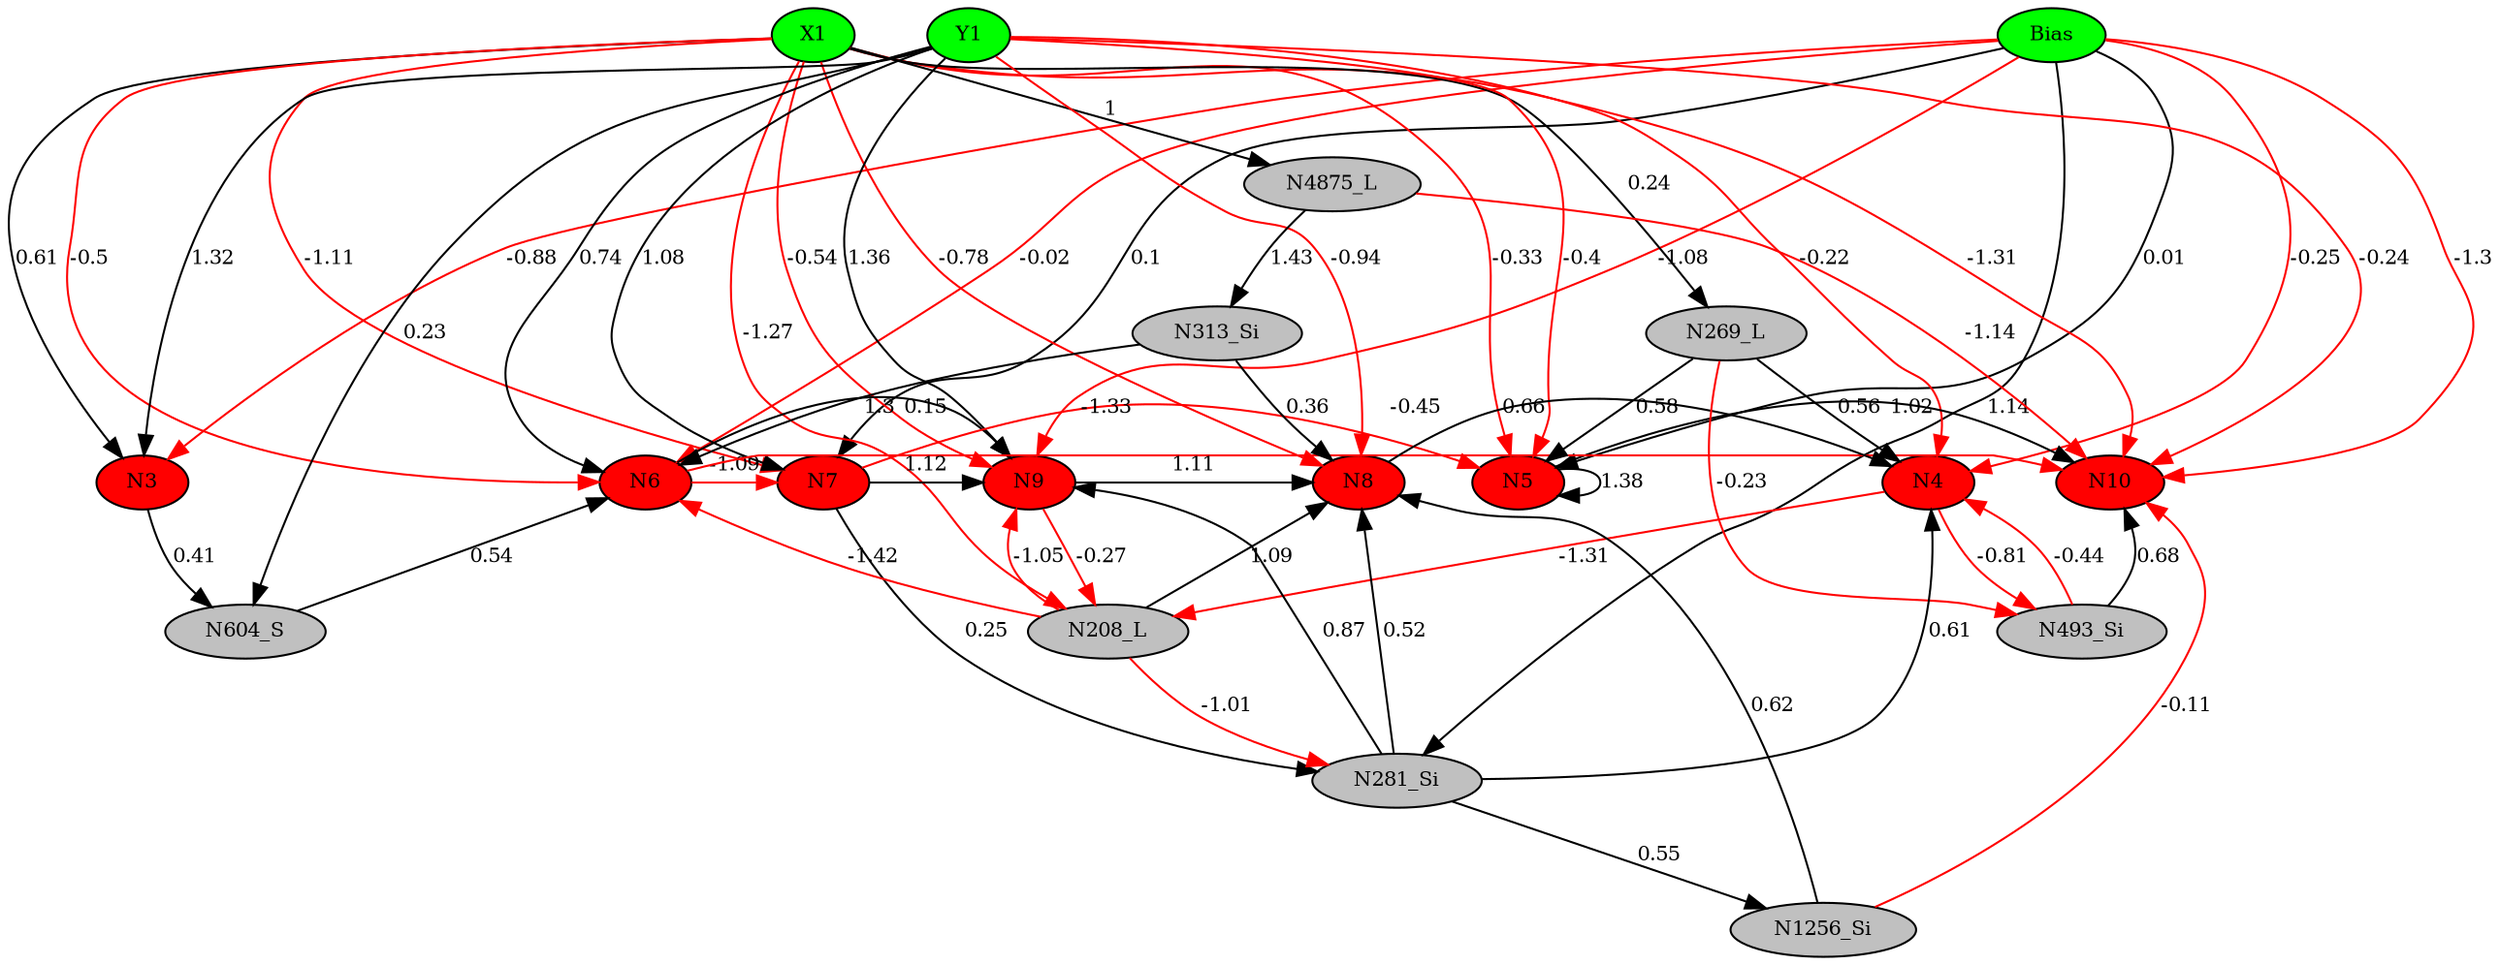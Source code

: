 digraph g { 
N0 [shape=ellipse, label=Bias,fontsize=10,height=0.1,width=0.1,style=filled,fillcolor=green]
N1[shape=ellipse label=X1,fontsize=10,height=0.1,width=0.1,style=filled,fillcolor=green]
N2[shape=ellipse label=Y1,fontsize=10,height=0.1,width=0.1,style=filled,fillcolor=green]
N3[shape=ellipse,fontsize = 10, height = 0.1, width = 0.1, style = filled, fillcolor = red]
N4[shape=ellipse,fontsize = 10, height = 0.1, width = 0.1, style = filled, fillcolor = red]
N5[shape=ellipse,fontsize = 10, height = 0.1, width = 0.1, style = filled, fillcolor = red]
N6[shape=ellipse,fontsize = 10, height = 0.1, width = 0.1, style = filled, fillcolor = red]
N7[shape=ellipse,fontsize = 10, height = 0.1, width = 0.1, style = filled, fillcolor = red]
N8[shape=ellipse,fontsize = 10, height = 0.1, width = 0.1, style = filled, fillcolor = red]
N9[shape=ellipse,fontsize = 10, height = 0.1, width = 0.1, style = filled, fillcolor = red]
N10[shape=ellipse,fontsize = 10, height = 0.1, width = 0.1, style = filled, fillcolor = red]
N208[shape=ellipse, label=N208_L,fontsize=10,height=0.1,width=0.1,style=filled,fillcolor=gray]
N269[shape=ellipse, label=N269_L,fontsize=10,height=0.1,width=0.1,style=filled,fillcolor=gray]
N281[shape=ellipse, label=N281_Si,fontsize=10,height=0.1,width=0.1,style=filled,fillcolor=gray]
N313[shape=ellipse, label=N313_Si,fontsize=10,height=0.1,width=0.1,style=filled,fillcolor=gray]
N493[shape=ellipse, label=N493_Si,fontsize=10,height=0.1,width=0.1,style=filled,fillcolor=gray]
N604[shape=ellipse, label=N604_S,fontsize=10,height=0.1,width=0.1,style=filled,fillcolor=gray]
N1256[shape=ellipse, label=N1256_Si,fontsize=10,height=0.1,width=0.1,style=filled,fillcolor=gray]
N4875[shape=ellipse, label=N4875_L,fontsize=10,height=0.1,width=0.1,style=filled,fillcolor=gray]
N0 -> N3 [color=red] [arrowType=inv][ label=-0.88,fontsize=10]
N1 -> N3 [color=black] [ label=0.61,fontsize=10]
N2 -> N3 [color=black] [ label=1.32,fontsize=10]
N0 -> N4 [color=red] [arrowType=inv][ label=-0.25,fontsize=10]
N2 -> N4 [color=red] [arrowType=inv][ label=-0.22,fontsize=10]
N0 -> N5 [color=black] [ label=0.01,fontsize=10]
N1 -> N5 [color=red] [arrowType=inv][ label=-0.33,fontsize=10]
N2 -> N5 [color=red] [arrowType=inv][ label=-0.4,fontsize=10]
N0 -> N6 [color=red] [arrowType=inv][ label=-0.02,fontsize=10]
N2 -> N6 [color=black] [ label=0.74,fontsize=10]
N0 -> N7 [color=black] [ label=0.1,fontsize=10]
N1 -> N7 [color=red] [arrowType=inv][ label=-1.11,fontsize=10]
N2 -> N7 [color=black] [ label=1.08,fontsize=10]
N1 -> N8 [color=red] [arrowType=inv][ label=-0.78,fontsize=10]
N2 -> N8 [color=red] [arrowType=inv][ label=-0.94,fontsize=10]
N0 -> N9 [color=red] [arrowType=inv][ label=-1.08,fontsize=10]
N2 -> N9 [color=black] [ label=1.36,fontsize=10]
N0 -> N10 [color=red] [arrowType=inv][ label=-1.3,fontsize=10]
N1 -> N10 [color=red] [arrowType=inv][ label=-1.31,fontsize=10]
N2 -> N10 [color=red] [arrowType=inv][ label=-0.24,fontsize=10]
N8 -> N4 [color=black] [ label=0.66,fontsize=10]
N9 -> N8 [color=black] [ label=1.11,fontsize=10]
N1 -> N208 [color=red] [arrowType=inv][ label=-1.27,fontsize=10]
N208 -> N9 [color=red] [arrowType=inv][ label=-1.05,fontsize=10]
N4 -> N208 [color=red] [arrowType=inv][ label=-1.31,fontsize=10]
N5 -> N5 [color=black] [ label=1.38,fontsize=10]
N1 -> N269 [color=black] [ label=0.24,fontsize=10]
N269 -> N4 [color=black] [ label=0.56,fontsize=10]
N0 -> N281 [color=black] [ label=1.14,fontsize=10]
N281 -> N8 [color=black] [ label=0.52,fontsize=10]
N313 -> N6 [color=black] [ label=1.3,fontsize=10]
N1 -> N6 [color=red] [arrowType=inv][ label=-0.5,fontsize=10]
N269 -> N493 [color=red] [arrowType=inv][ label=-0.23,fontsize=10]
N493 -> N4 [color=red] [arrowType=inv][ label=-0.44,fontsize=10]
N281 -> N4 [color=black] [ label=0.61,fontsize=10]
N6 -> N10 [color=red] [arrowType=inv][ label=-0.45,fontsize=10]
N2 -> N604 [color=black] [ label=0.23,fontsize=10]
N604 -> N6 [color=black] [ label=0.54,fontsize=10]
N6 -> N7 [color=red] [arrowType=inv][ label=-1.09,fontsize=10]
N5 -> N10 [color=black] [ label=1.02,fontsize=10]
N281 -> N9 [color=black] [ label=0.87,fontsize=10]
N208 -> N8 [color=black] [ label=1.09,fontsize=10]
N208 -> N281 [color=red] [arrowType=inv][ label=-1.01,fontsize=10]
N7 -> N9 [color=black] [ label=1.12,fontsize=10]
N1 -> N9 [color=red] [arrowType=inv][ label=-0.54,fontsize=10]
N281 -> N1256 [color=black] [ label=0.55,fontsize=10]
N1256 -> N8 [color=black] [ label=0.62,fontsize=10]
N208 -> N6 [color=red] [arrowType=inv][ label=-1.42,fontsize=10]
N7 -> N281 [color=black] [ label=0.25,fontsize=10]
N313 -> N8 [color=black] [ label=0.36,fontsize=10]
N9 -> N208 [color=red] [arrowType=inv][ label=-0.27,fontsize=10]
N3 -> N604 [color=black] [ label=0.41,fontsize=10]
N4 -> N493 [color=red] [arrowType=inv][ label=-0.81,fontsize=10]
N6 -> N9 [color=black] [ label=0.15,fontsize=10]
N493 -> N10 [color=black] [ label=0.68,fontsize=10]
N269 -> N5 [color=black] [ label=0.58,fontsize=10]
N7 -> N5 [color=red] [arrowType=inv][ label=-1.33,fontsize=10]
N1 -> N4875 [color=black] [ label=1,fontsize=10]
N4875 -> N313 [color=black] [ label=1.43,fontsize=10]
N1256 -> N10 [color=red] [arrowType=inv][ label=-0.11,fontsize=10]
N4875 -> N10 [color=red] [arrowType=inv][ label=-1.14,fontsize=10]
 { rank=same; 
N3
N4
N5
N6
N7
N8
N9
N10
 } 
 { rank=same; 
N1 ->N2 ->N0 [style=invis]
 } 
}
